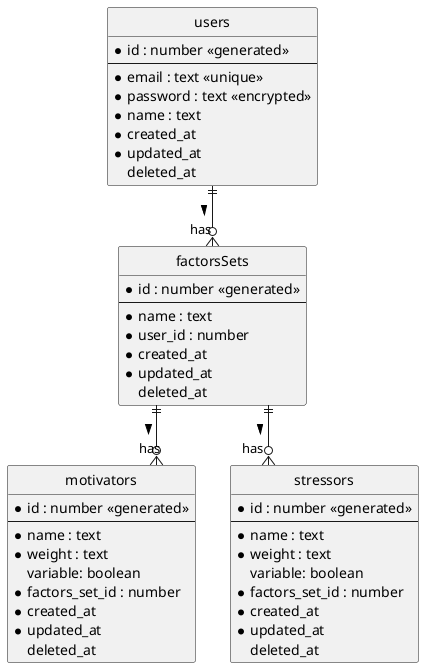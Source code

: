 @startuml yonde

' hide the spot
hide circle
' avoid problems with angled crows feet
skinparam linetype ortho

entity users {
  * id : number <<generated>>
  --
  * email : text <<unique>>
  * password : text <<encrypted>>
  * name : text
  * created_at
  * updated_at
    deleted_at
}

entity factorsSets {
  * id : number <<generated>>
  --
  * name : text
  * user_id : number
  * created_at
  * updated_at
    deleted_at
}

entity motivators {
  * id : number <<generated>>
  --
  * name : text
  * weight : text
    variable: boolean
  * factors_set_id : number
  * created_at
  * updated_at
    deleted_at
}

entity stressors {
  * id : number <<generated>>
  --
  * name : text
  * weight : text
    variable: boolean
  * factors_set_id : number
  * created_at
  * updated_at
    deleted_at
}

users ||--o{ factorsSets : > "has"
factorsSets ||--o{ motivators : > "has"
factorsSets ||--o{ stressors : > "has"

@enduml
